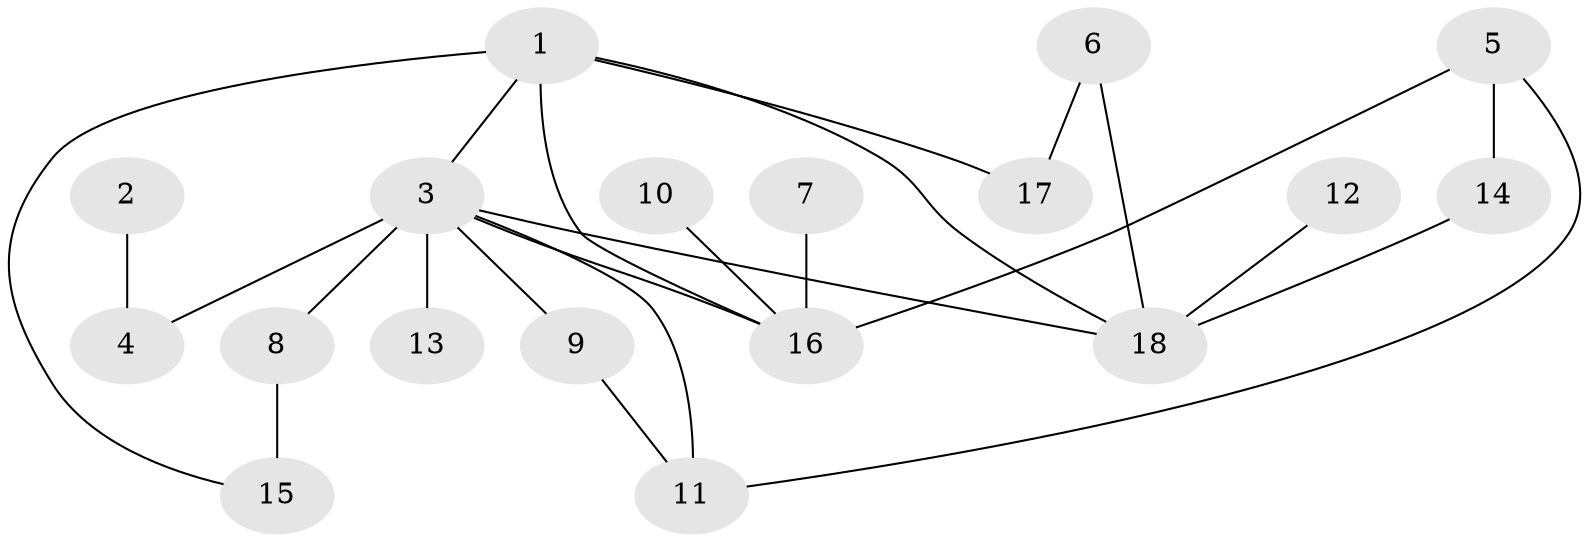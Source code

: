 // original degree distribution, {6: 0.037037037037037035, 2: 0.35185185185185186, 3: 0.18518518518518517, 4: 0.12962962962962962, 5: 0.018518518518518517, 1: 0.2777777777777778}
// Generated by graph-tools (version 1.1) at 2025/36/03/04/25 23:36:12]
// undirected, 18 vertices, 24 edges
graph export_dot {
  node [color=gray90,style=filled];
  1;
  2;
  3;
  4;
  5;
  6;
  7;
  8;
  9;
  10;
  11;
  12;
  13;
  14;
  15;
  16;
  17;
  18;
  1 -- 3 [weight=1.0];
  1 -- 15 [weight=1.0];
  1 -- 16 [weight=1.0];
  1 -- 17 [weight=1.0];
  1 -- 18 [weight=1.0];
  2 -- 4 [weight=1.0];
  3 -- 4 [weight=1.0];
  3 -- 8 [weight=1.0];
  3 -- 9 [weight=1.0];
  3 -- 11 [weight=2.0];
  3 -- 13 [weight=1.0];
  3 -- 16 [weight=1.0];
  3 -- 18 [weight=1.0];
  5 -- 11 [weight=1.0];
  5 -- 14 [weight=1.0];
  5 -- 16 [weight=1.0];
  6 -- 17 [weight=1.0];
  6 -- 18 [weight=1.0];
  7 -- 16 [weight=1.0];
  8 -- 15 [weight=2.0];
  9 -- 11 [weight=1.0];
  10 -- 16 [weight=1.0];
  12 -- 18 [weight=1.0];
  14 -- 18 [weight=1.0];
}
